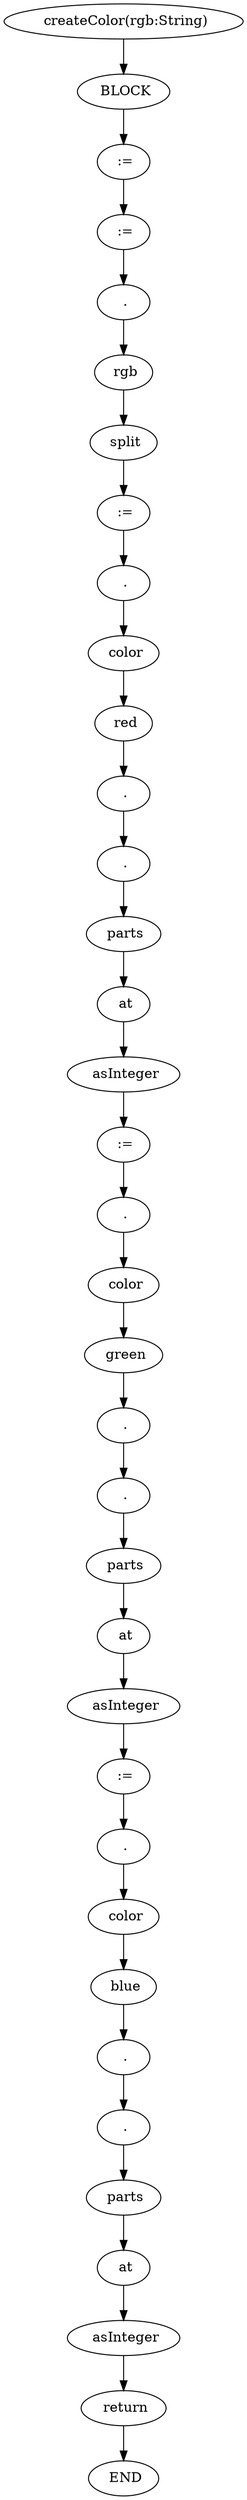 digraph testGraph {
2721[label=" createColor(rgb:String)"]
2723[label="BLOCK"]
2721 -> 2723[color=black]
2723[label=" BLOCK"]
2724[label=":="]
2723 -> 2724[color=black]
2724[label=" :="]
2730[label=":="]
2724 -> 2730[color=black]
2730[label=" :="]
2733[label="."]
2730 -> 2733[color=black]
2733[label=" ."]
2734[label="rgb"]
2733 -> 2734[color=black]
2734[label=" rgb"]
2735[label="split"]
2734 -> 2735[color=black]
2735[label=" split"]
2738[label=":="]
2735 -> 2738[color=black]
2738[label=" :="]
2739[label="."]
2738 -> 2739[color=black]
2739[label=" ."]
2740[label="color"]
2739 -> 2740[color=black]
2740[label=" color"]
2741[label="red"]
2740 -> 2741[color=black]
2741[label=" red"]
2742[label="."]
2741 -> 2742[color=black]
2742[label=" ."]
2743[label="."]
2742 -> 2743[color=black]
2743[label=" ."]
2744[label="parts"]
2743 -> 2744[color=black]
2744[label=" parts"]
2745[label="at"]
2744 -> 2745[color=black]
2745[label=" at"]
2748[label="asInteger"]
2745 -> 2748[color=black]
2748[label=" asInteger"]
2750[label=":="]
2748 -> 2750[color=black]
2750[label=" :="]
2751[label="."]
2750 -> 2751[color=black]
2751[label=" ."]
2752[label="color"]
2751 -> 2752[color=black]
2752[label=" color"]
2753[label="green"]
2752 -> 2753[color=black]
2753[label=" green"]
2754[label="."]
2753 -> 2754[color=black]
2754[label=" ."]
2755[label="."]
2754 -> 2755[color=black]
2755[label=" ."]
2756[label="parts"]
2755 -> 2756[color=black]
2756[label=" parts"]
2757[label="at"]
2756 -> 2757[color=black]
2757[label=" at"]
2760[label="asInteger"]
2757 -> 2760[color=black]
2760[label=" asInteger"]
2762[label=":="]
2760 -> 2762[color=black]
2762[label=" :="]
2763[label="."]
2762 -> 2763[color=black]
2763[label=" ."]
2764[label="color"]
2763 -> 2764[color=black]
2764[label=" color"]
2765[label="blue"]
2764 -> 2765[color=black]
2765[label=" blue"]
2766[label="."]
2765 -> 2766[color=black]
2766[label=" ."]
2767[label="."]
2766 -> 2767[color=black]
2767[label=" ."]
2768[label="parts"]
2767 -> 2768[color=black]
2768[label=" parts"]
2769[label="at"]
2768 -> 2769[color=black]
2769[label=" at"]
2772[label="asInteger"]
2769 -> 2772[color=black]
2772[label=" asInteger"]
2774[label="return"]
2772 -> 2774[color=black]
2774[label=" return"]
2722[label="END"]
2774 -> 2722[color=black]
2722[label=" END"]
}
